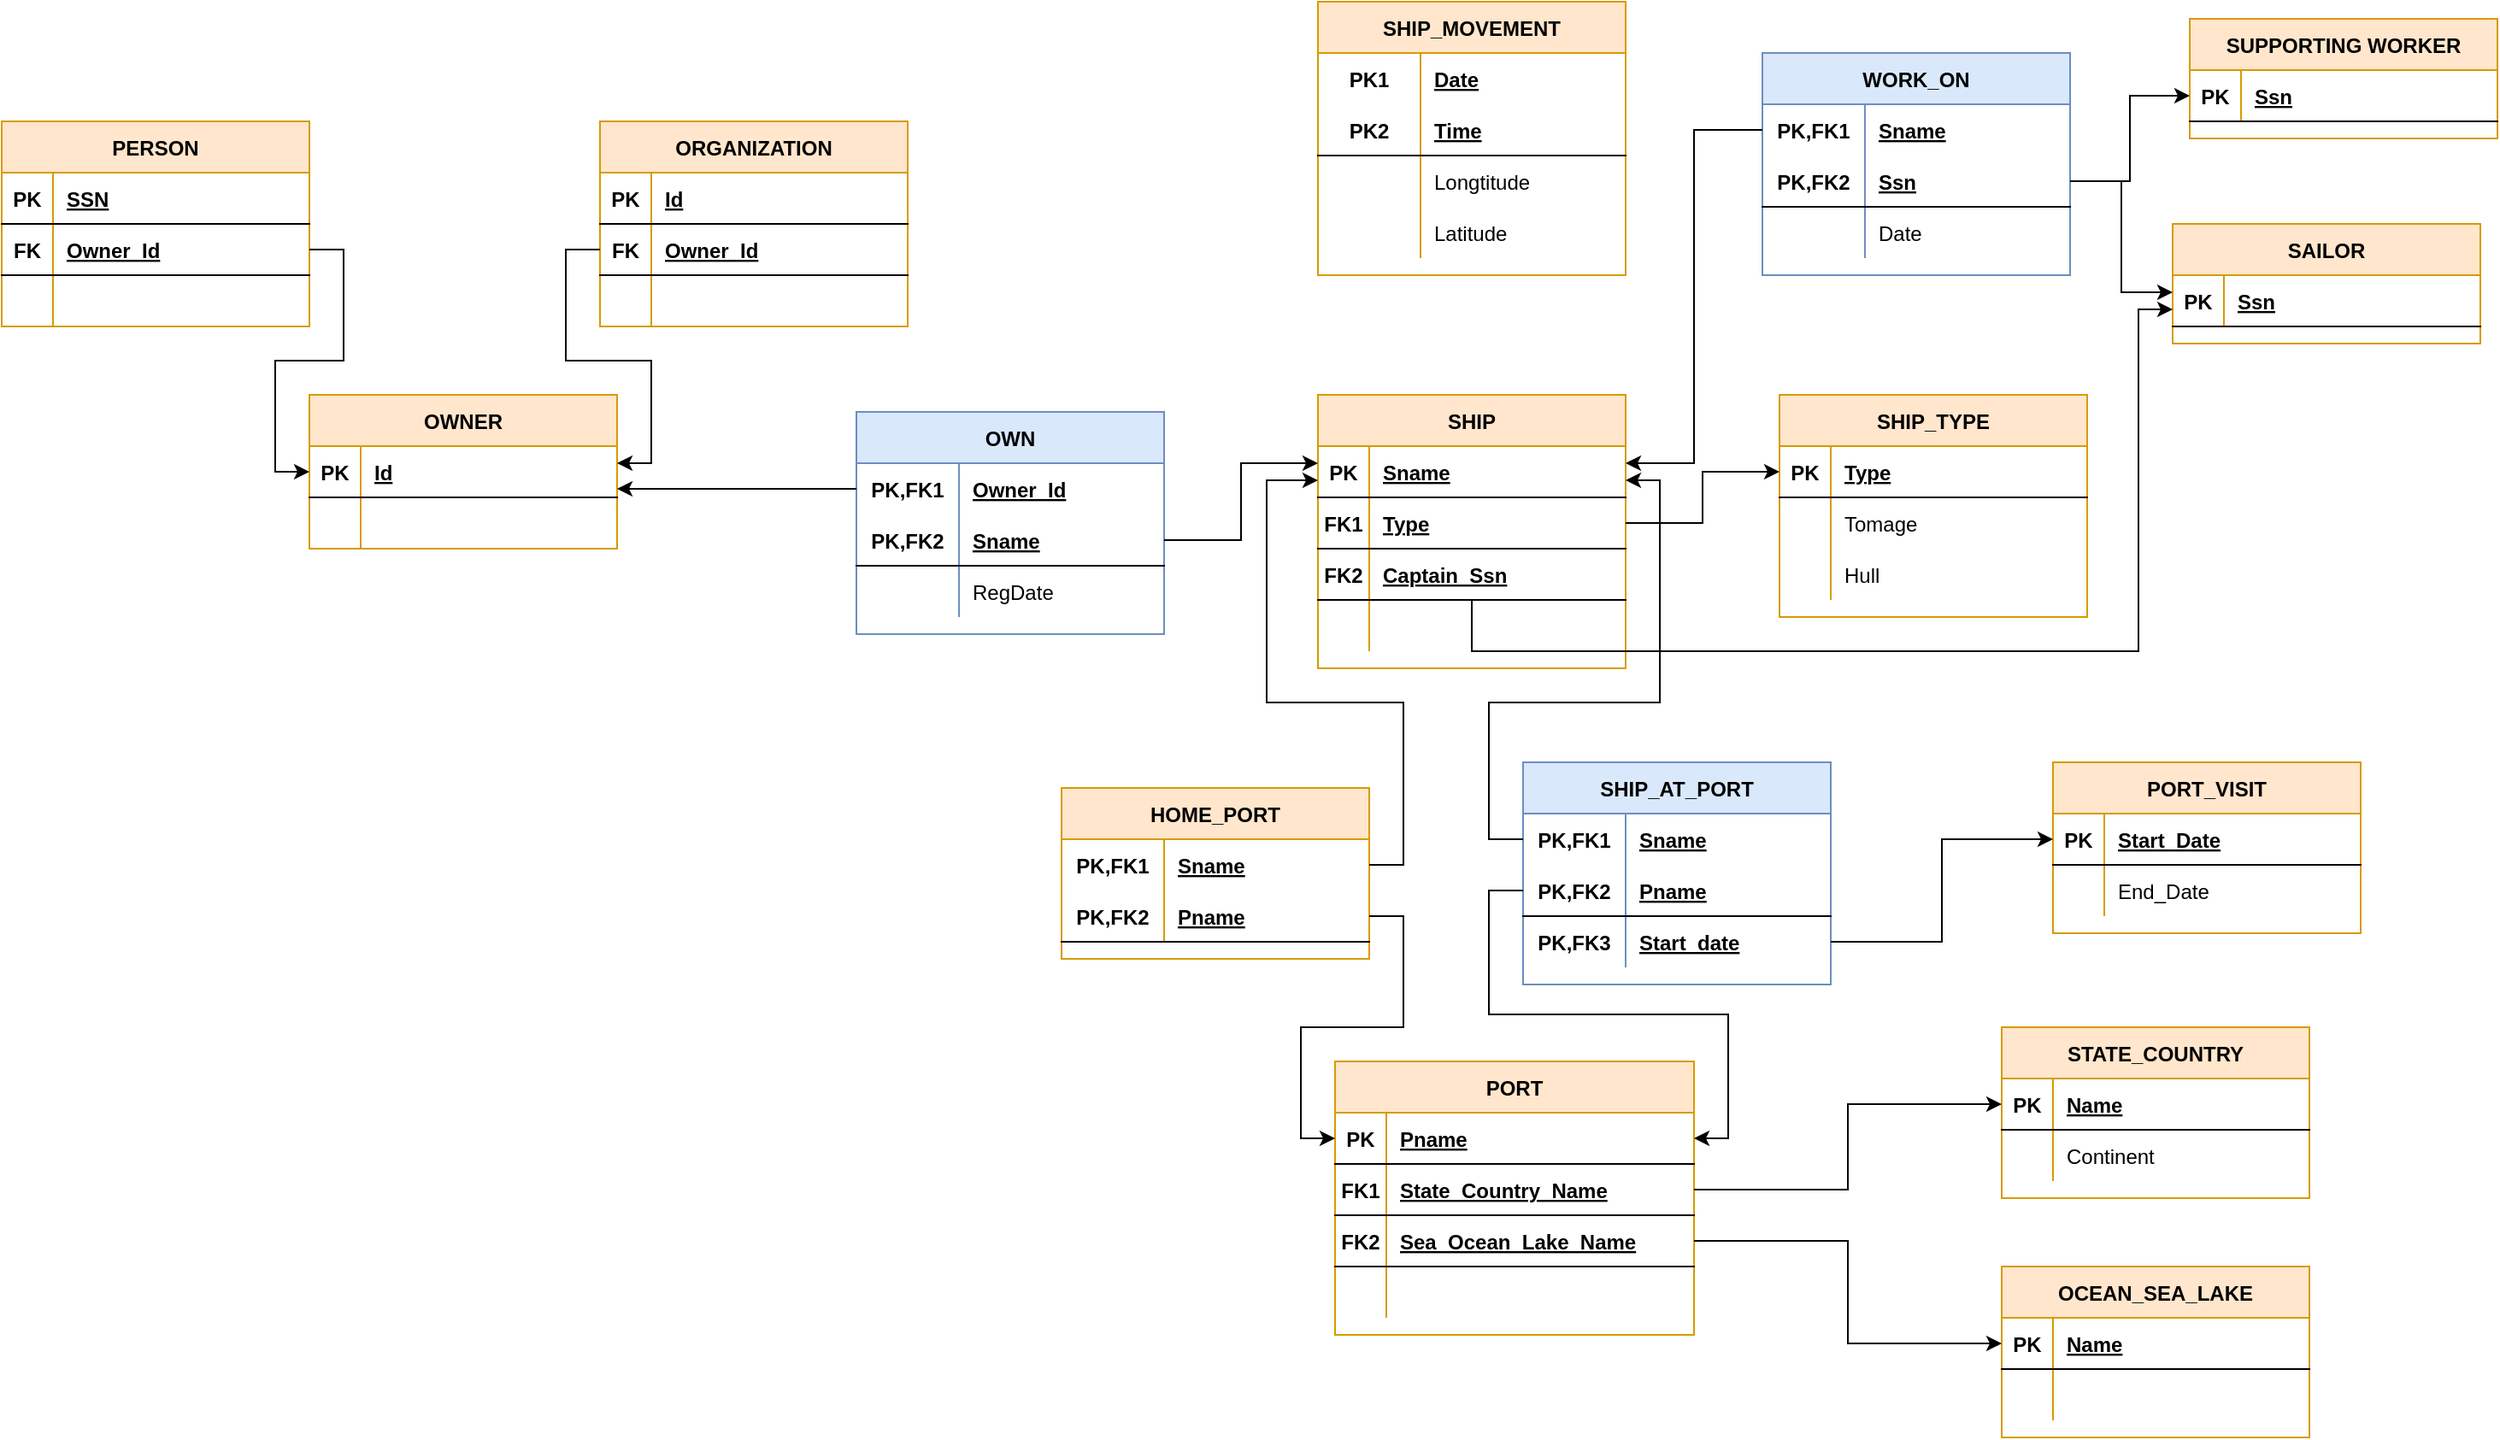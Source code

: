 <mxfile version="13.8.1" type="github">
  <diagram id="R2lEEEUBdFMjLlhIrx00" name="Page-1">
    <mxGraphModel dx="2297" dy="750" grid="1" gridSize="10" guides="1" tooltips="1" connect="1" arrows="1" fold="1" page="1" pageScale="1" pageWidth="850" pageHeight="1100" math="0" shadow="0" extFonts="Permanent Marker^https://fonts.googleapis.com/css?family=Permanent+Marker">
      <root>
        <mxCell id="0" />
        <mxCell id="1" parent="0" />
        <mxCell id="MjoWdNouSPrOJlJ7hSLv-1" value="PERSON" style="shape=table;startSize=30;container=1;collapsible=1;childLayout=tableLayout;fixedRows=1;rowLines=0;fontStyle=1;align=center;resizeLast=1;fillColor=#ffe6cc;strokeColor=#d79b00;" parent="1" vertex="1">
          <mxGeometry x="-130" y="80" width="180" height="120" as="geometry" />
        </mxCell>
        <mxCell id="MjoWdNouSPrOJlJ7hSLv-2" value="" style="shape=partialRectangle;collapsible=0;dropTarget=0;pointerEvents=0;fillColor=none;top=0;left=0;bottom=1;right=0;points=[[0,0.5],[1,0.5]];portConstraint=eastwest;" parent="MjoWdNouSPrOJlJ7hSLv-1" vertex="1">
          <mxGeometry y="30" width="180" height="30" as="geometry" />
        </mxCell>
        <mxCell id="MjoWdNouSPrOJlJ7hSLv-3" value="PK" style="shape=partialRectangle;connectable=0;fillColor=none;top=0;left=0;bottom=0;right=0;fontStyle=1;overflow=hidden;" parent="MjoWdNouSPrOJlJ7hSLv-2" vertex="1">
          <mxGeometry width="30" height="30" as="geometry" />
        </mxCell>
        <mxCell id="MjoWdNouSPrOJlJ7hSLv-4" value="SSN" style="shape=partialRectangle;connectable=0;fillColor=none;top=0;left=0;bottom=0;right=0;align=left;spacingLeft=6;fontStyle=5;overflow=hidden;" parent="MjoWdNouSPrOJlJ7hSLv-2" vertex="1">
          <mxGeometry x="30" width="150" height="30" as="geometry" />
        </mxCell>
        <mxCell id="MjoWdNouSPrOJlJ7hSLv-60" value="" style="shape=partialRectangle;collapsible=0;dropTarget=0;pointerEvents=0;fillColor=none;top=0;left=0;bottom=1;right=0;points=[[0,0.5],[1,0.5]];portConstraint=eastwest;" parent="MjoWdNouSPrOJlJ7hSLv-1" vertex="1">
          <mxGeometry y="60" width="180" height="30" as="geometry" />
        </mxCell>
        <mxCell id="MjoWdNouSPrOJlJ7hSLv-61" value="FK" style="shape=partialRectangle;connectable=0;fillColor=none;top=0;left=0;bottom=0;right=0;fontStyle=1;overflow=hidden;" parent="MjoWdNouSPrOJlJ7hSLv-60" vertex="1">
          <mxGeometry width="30" height="30" as="geometry" />
        </mxCell>
        <mxCell id="MjoWdNouSPrOJlJ7hSLv-62" value="Owner_Id" style="shape=partialRectangle;connectable=0;fillColor=none;top=0;left=0;bottom=0;right=0;align=left;spacingLeft=6;fontStyle=5;overflow=hidden;" parent="MjoWdNouSPrOJlJ7hSLv-60" vertex="1">
          <mxGeometry x="30" width="150" height="30" as="geometry" />
        </mxCell>
        <mxCell id="MjoWdNouSPrOJlJ7hSLv-5" value="" style="shape=partialRectangle;collapsible=0;dropTarget=0;pointerEvents=0;fillColor=none;top=0;left=0;bottom=0;right=0;points=[[0,0.5],[1,0.5]];portConstraint=eastwest;" parent="MjoWdNouSPrOJlJ7hSLv-1" vertex="1">
          <mxGeometry y="90" width="180" height="30" as="geometry" />
        </mxCell>
        <mxCell id="MjoWdNouSPrOJlJ7hSLv-6" value="" style="shape=partialRectangle;connectable=0;fillColor=none;top=0;left=0;bottom=0;right=0;editable=1;overflow=hidden;" parent="MjoWdNouSPrOJlJ7hSLv-5" vertex="1">
          <mxGeometry width="30" height="30" as="geometry" />
        </mxCell>
        <mxCell id="MjoWdNouSPrOJlJ7hSLv-7" value="" style="shape=partialRectangle;connectable=0;fillColor=none;top=0;left=0;bottom=0;right=0;align=left;spacingLeft=6;overflow=hidden;" parent="MjoWdNouSPrOJlJ7hSLv-5" vertex="1">
          <mxGeometry x="30" width="150" height="30" as="geometry" />
        </mxCell>
        <mxCell id="MjoWdNouSPrOJlJ7hSLv-17" value="ORGANIZATION" style="shape=table;startSize=30;container=1;collapsible=1;childLayout=tableLayout;fixedRows=1;rowLines=0;fontStyle=1;align=center;resizeLast=1;fillColor=#ffe6cc;strokeColor=#d79b00;" parent="1" vertex="1">
          <mxGeometry x="220" y="80" width="180" height="120" as="geometry" />
        </mxCell>
        <mxCell id="MjoWdNouSPrOJlJ7hSLv-18" value="" style="shape=partialRectangle;collapsible=0;dropTarget=0;pointerEvents=0;fillColor=none;top=0;left=0;bottom=1;right=0;points=[[0,0.5],[1,0.5]];portConstraint=eastwest;" parent="MjoWdNouSPrOJlJ7hSLv-17" vertex="1">
          <mxGeometry y="30" width="180" height="30" as="geometry" />
        </mxCell>
        <mxCell id="MjoWdNouSPrOJlJ7hSLv-19" value="PK" style="shape=partialRectangle;connectable=0;fillColor=none;top=0;left=0;bottom=0;right=0;fontStyle=1;overflow=hidden;" parent="MjoWdNouSPrOJlJ7hSLv-18" vertex="1">
          <mxGeometry width="30" height="30" as="geometry" />
        </mxCell>
        <mxCell id="MjoWdNouSPrOJlJ7hSLv-20" value="Id" style="shape=partialRectangle;connectable=0;fillColor=none;top=0;left=0;bottom=0;right=0;align=left;spacingLeft=6;fontStyle=5;overflow=hidden;" parent="MjoWdNouSPrOJlJ7hSLv-18" vertex="1">
          <mxGeometry x="30" width="150" height="30" as="geometry" />
        </mxCell>
        <mxCell id="MjoWdNouSPrOJlJ7hSLv-63" value="" style="shape=partialRectangle;collapsible=0;dropTarget=0;pointerEvents=0;fillColor=none;top=0;left=0;bottom=1;right=0;points=[[0,0.5],[1,0.5]];portConstraint=eastwest;" parent="MjoWdNouSPrOJlJ7hSLv-17" vertex="1">
          <mxGeometry y="60" width="180" height="30" as="geometry" />
        </mxCell>
        <mxCell id="MjoWdNouSPrOJlJ7hSLv-64" value="FK" style="shape=partialRectangle;connectable=0;fillColor=none;top=0;left=0;bottom=0;right=0;fontStyle=1;overflow=hidden;" parent="MjoWdNouSPrOJlJ7hSLv-63" vertex="1">
          <mxGeometry width="30" height="30" as="geometry" />
        </mxCell>
        <mxCell id="MjoWdNouSPrOJlJ7hSLv-65" value="Owner_Id" style="shape=partialRectangle;connectable=0;fillColor=none;top=0;left=0;bottom=0;right=0;align=left;spacingLeft=6;fontStyle=5;overflow=hidden;" parent="MjoWdNouSPrOJlJ7hSLv-63" vertex="1">
          <mxGeometry x="30" width="150" height="30" as="geometry" />
        </mxCell>
        <mxCell id="MjoWdNouSPrOJlJ7hSLv-21" value="" style="shape=partialRectangle;collapsible=0;dropTarget=0;pointerEvents=0;fillColor=none;top=0;left=0;bottom=0;right=0;points=[[0,0.5],[1,0.5]];portConstraint=eastwest;" parent="MjoWdNouSPrOJlJ7hSLv-17" vertex="1">
          <mxGeometry y="90" width="180" height="30" as="geometry" />
        </mxCell>
        <mxCell id="MjoWdNouSPrOJlJ7hSLv-22" value="" style="shape=partialRectangle;connectable=0;fillColor=none;top=0;left=0;bottom=0;right=0;editable=1;overflow=hidden;" parent="MjoWdNouSPrOJlJ7hSLv-21" vertex="1">
          <mxGeometry width="30" height="30" as="geometry" />
        </mxCell>
        <mxCell id="MjoWdNouSPrOJlJ7hSLv-23" value="" style="shape=partialRectangle;connectable=0;fillColor=none;top=0;left=0;bottom=0;right=0;align=left;spacingLeft=6;overflow=hidden;" parent="MjoWdNouSPrOJlJ7hSLv-21" vertex="1">
          <mxGeometry x="30" width="150" height="30" as="geometry" />
        </mxCell>
        <mxCell id="MjoWdNouSPrOJlJ7hSLv-24" value="OWNER" style="shape=table;startSize=30;container=1;collapsible=1;childLayout=tableLayout;fixedRows=1;rowLines=0;fontStyle=1;align=center;resizeLast=1;fillColor=#ffe6cc;strokeColor=#d79b00;" parent="1" vertex="1">
          <mxGeometry x="50" y="240" width="180" height="90" as="geometry">
            <mxRectangle x="50" y="240" width="80" height="30" as="alternateBounds" />
          </mxGeometry>
        </mxCell>
        <mxCell id="MjoWdNouSPrOJlJ7hSLv-25" value="" style="shape=partialRectangle;collapsible=0;dropTarget=0;pointerEvents=0;fillColor=none;top=0;left=0;bottom=1;right=0;points=[[0,0.5],[1,0.5]];portConstraint=eastwest;" parent="MjoWdNouSPrOJlJ7hSLv-24" vertex="1">
          <mxGeometry y="30" width="180" height="30" as="geometry" />
        </mxCell>
        <mxCell id="MjoWdNouSPrOJlJ7hSLv-26" value="PK" style="shape=partialRectangle;connectable=0;fillColor=none;top=0;left=0;bottom=0;right=0;fontStyle=1;overflow=hidden;" parent="MjoWdNouSPrOJlJ7hSLv-25" vertex="1">
          <mxGeometry width="30" height="30" as="geometry" />
        </mxCell>
        <mxCell id="MjoWdNouSPrOJlJ7hSLv-27" value="Id" style="shape=partialRectangle;connectable=0;fillColor=none;top=0;left=0;bottom=0;right=0;align=left;spacingLeft=6;fontStyle=5;overflow=hidden;" parent="MjoWdNouSPrOJlJ7hSLv-25" vertex="1">
          <mxGeometry x="30" width="150" height="30" as="geometry" />
        </mxCell>
        <mxCell id="MjoWdNouSPrOJlJ7hSLv-28" value="" style="shape=partialRectangle;collapsible=0;dropTarget=0;pointerEvents=0;fillColor=none;top=0;left=0;bottom=0;right=0;points=[[0,0.5],[1,0.5]];portConstraint=eastwest;" parent="MjoWdNouSPrOJlJ7hSLv-24" vertex="1">
          <mxGeometry y="60" width="180" height="30" as="geometry" />
        </mxCell>
        <mxCell id="MjoWdNouSPrOJlJ7hSLv-29" value="" style="shape=partialRectangle;connectable=0;fillColor=none;top=0;left=0;bottom=0;right=0;editable=1;overflow=hidden;" parent="MjoWdNouSPrOJlJ7hSLv-28" vertex="1">
          <mxGeometry width="30" height="30" as="geometry" />
        </mxCell>
        <mxCell id="MjoWdNouSPrOJlJ7hSLv-30" value="" style="shape=partialRectangle;connectable=0;fillColor=none;top=0;left=0;bottom=0;right=0;align=left;spacingLeft=6;overflow=hidden;" parent="MjoWdNouSPrOJlJ7hSLv-28" vertex="1">
          <mxGeometry x="30" width="150" height="30" as="geometry" />
        </mxCell>
        <mxCell id="MjoWdNouSPrOJlJ7hSLv-44" value="OWN" style="shape=table;startSize=30;container=1;collapsible=1;childLayout=tableLayout;fixedRows=1;rowLines=0;fontStyle=1;align=center;resizeLast=1;strokeColor=#6c8ebf;fillColor=#dae8fc;" parent="1" vertex="1">
          <mxGeometry x="370" y="250" width="180" height="130" as="geometry" />
        </mxCell>
        <mxCell id="MjoWdNouSPrOJlJ7hSLv-45" value="" style="shape=partialRectangle;collapsible=0;dropTarget=0;pointerEvents=0;fillColor=none;top=0;left=0;bottom=0;right=0;points=[[0,0.5],[1,0.5]];portConstraint=eastwest;" parent="MjoWdNouSPrOJlJ7hSLv-44" vertex="1">
          <mxGeometry y="30" width="180" height="30" as="geometry" />
        </mxCell>
        <mxCell id="MjoWdNouSPrOJlJ7hSLv-46" value="PK,FK1" style="shape=partialRectangle;connectable=0;fillColor=none;top=0;left=0;bottom=0;right=0;fontStyle=1;overflow=hidden;" parent="MjoWdNouSPrOJlJ7hSLv-45" vertex="1">
          <mxGeometry width="60" height="30" as="geometry" />
        </mxCell>
        <mxCell id="MjoWdNouSPrOJlJ7hSLv-47" value="Owner_Id" style="shape=partialRectangle;connectable=0;fillColor=none;top=0;left=0;bottom=0;right=0;align=left;spacingLeft=6;fontStyle=5;overflow=hidden;" parent="MjoWdNouSPrOJlJ7hSLv-45" vertex="1">
          <mxGeometry x="60" width="120" height="30" as="geometry" />
        </mxCell>
        <mxCell id="MjoWdNouSPrOJlJ7hSLv-48" value="" style="shape=partialRectangle;collapsible=0;dropTarget=0;pointerEvents=0;fillColor=none;top=0;left=0;bottom=1;right=0;points=[[0,0.5],[1,0.5]];portConstraint=eastwest;" parent="MjoWdNouSPrOJlJ7hSLv-44" vertex="1">
          <mxGeometry y="60" width="180" height="30" as="geometry" />
        </mxCell>
        <mxCell id="MjoWdNouSPrOJlJ7hSLv-49" value="PK,FK2" style="shape=partialRectangle;connectable=0;fillColor=none;top=0;left=0;bottom=0;right=0;fontStyle=1;overflow=hidden;" parent="MjoWdNouSPrOJlJ7hSLv-48" vertex="1">
          <mxGeometry width="60" height="30" as="geometry" />
        </mxCell>
        <mxCell id="MjoWdNouSPrOJlJ7hSLv-50" value="Sname" style="shape=partialRectangle;connectable=0;fillColor=none;top=0;left=0;bottom=0;right=0;align=left;spacingLeft=6;fontStyle=5;overflow=hidden;" parent="MjoWdNouSPrOJlJ7hSLv-48" vertex="1">
          <mxGeometry x="60" width="120" height="30" as="geometry" />
        </mxCell>
        <mxCell id="MjoWdNouSPrOJlJ7hSLv-54" value="" style="shape=partialRectangle;collapsible=0;dropTarget=0;pointerEvents=0;fillColor=none;top=0;left=0;bottom=0;right=0;points=[[0,0.5],[1,0.5]];portConstraint=eastwest;" parent="MjoWdNouSPrOJlJ7hSLv-44" vertex="1">
          <mxGeometry y="90" width="180" height="30" as="geometry" />
        </mxCell>
        <mxCell id="MjoWdNouSPrOJlJ7hSLv-55" value="" style="shape=partialRectangle;connectable=0;fillColor=none;top=0;left=0;bottom=0;right=0;editable=1;overflow=hidden;" parent="MjoWdNouSPrOJlJ7hSLv-54" vertex="1">
          <mxGeometry width="60" height="30" as="geometry" />
        </mxCell>
        <mxCell id="MjoWdNouSPrOJlJ7hSLv-56" value="RegDate" style="shape=partialRectangle;connectable=0;fillColor=none;top=0;left=0;bottom=0;right=0;align=left;spacingLeft=6;overflow=hidden;" parent="MjoWdNouSPrOJlJ7hSLv-54" vertex="1">
          <mxGeometry x="60" width="120" height="30" as="geometry" />
        </mxCell>
        <mxCell id="MjoWdNouSPrOJlJ7hSLv-76" value="SHIP" style="shape=table;startSize=30;container=1;collapsible=1;childLayout=tableLayout;fixedRows=1;rowLines=0;fontStyle=1;align=center;resizeLast=1;strokeColor=#d79b00;fillColor=#ffe6cc;" parent="1" vertex="1">
          <mxGeometry x="640" y="240" width="180" height="160" as="geometry" />
        </mxCell>
        <mxCell id="MjoWdNouSPrOJlJ7hSLv-77" value="" style="shape=partialRectangle;collapsible=0;dropTarget=0;pointerEvents=0;fillColor=none;top=0;left=0;bottom=1;right=0;points=[[0,0.5],[1,0.5]];portConstraint=eastwest;" parent="MjoWdNouSPrOJlJ7hSLv-76" vertex="1">
          <mxGeometry y="30" width="180" height="30" as="geometry" />
        </mxCell>
        <mxCell id="MjoWdNouSPrOJlJ7hSLv-78" value="PK" style="shape=partialRectangle;connectable=0;fillColor=none;top=0;left=0;bottom=0;right=0;fontStyle=1;overflow=hidden;" parent="MjoWdNouSPrOJlJ7hSLv-77" vertex="1">
          <mxGeometry width="30" height="30" as="geometry" />
        </mxCell>
        <mxCell id="MjoWdNouSPrOJlJ7hSLv-79" value="Sname" style="shape=partialRectangle;connectable=0;fillColor=none;top=0;left=0;bottom=0;right=0;align=left;spacingLeft=6;fontStyle=5;overflow=hidden;" parent="MjoWdNouSPrOJlJ7hSLv-77" vertex="1">
          <mxGeometry x="30" width="150" height="30" as="geometry" />
        </mxCell>
        <mxCell id="MjoWdNouSPrOJlJ7hSLv-170" value="" style="shape=partialRectangle;collapsible=0;dropTarget=0;pointerEvents=0;fillColor=none;top=0;left=0;bottom=1;right=0;points=[[0,0.5],[1,0.5]];portConstraint=eastwest;" parent="MjoWdNouSPrOJlJ7hSLv-76" vertex="1">
          <mxGeometry y="60" width="180" height="30" as="geometry" />
        </mxCell>
        <mxCell id="MjoWdNouSPrOJlJ7hSLv-171" value="FK1" style="shape=partialRectangle;connectable=0;fillColor=none;top=0;left=0;bottom=0;right=0;fontStyle=1;overflow=hidden;" parent="MjoWdNouSPrOJlJ7hSLv-170" vertex="1">
          <mxGeometry width="30" height="30" as="geometry" />
        </mxCell>
        <mxCell id="MjoWdNouSPrOJlJ7hSLv-172" value="Type" style="shape=partialRectangle;connectable=0;fillColor=none;top=0;left=0;bottom=0;right=0;align=left;spacingLeft=6;fontStyle=5;overflow=hidden;" parent="MjoWdNouSPrOJlJ7hSLv-170" vertex="1">
          <mxGeometry x="30" width="150" height="30" as="geometry" />
        </mxCell>
        <mxCell id="NTW7FyJjBiYItdq6EHof-34" value="" style="shape=partialRectangle;collapsible=0;dropTarget=0;pointerEvents=0;fillColor=none;top=0;left=0;bottom=1;right=0;points=[[0,0.5],[1,0.5]];portConstraint=eastwest;" vertex="1" parent="MjoWdNouSPrOJlJ7hSLv-76">
          <mxGeometry y="90" width="180" height="30" as="geometry" />
        </mxCell>
        <mxCell id="NTW7FyJjBiYItdq6EHof-35" value="FK2" style="shape=partialRectangle;connectable=0;fillColor=none;top=0;left=0;bottom=0;right=0;fontStyle=1;overflow=hidden;" vertex="1" parent="NTW7FyJjBiYItdq6EHof-34">
          <mxGeometry width="30" height="30" as="geometry" />
        </mxCell>
        <mxCell id="NTW7FyJjBiYItdq6EHof-36" value="Captain_Ssn" style="shape=partialRectangle;connectable=0;fillColor=none;top=0;left=0;bottom=0;right=0;align=left;spacingLeft=6;fontStyle=5;overflow=hidden;" vertex="1" parent="NTW7FyJjBiYItdq6EHof-34">
          <mxGeometry x="30" width="150" height="30" as="geometry" />
        </mxCell>
        <mxCell id="MjoWdNouSPrOJlJ7hSLv-80" value="" style="shape=partialRectangle;collapsible=0;dropTarget=0;pointerEvents=0;fillColor=none;top=0;left=0;bottom=0;right=0;points=[[0,0.5],[1,0.5]];portConstraint=eastwest;" parent="MjoWdNouSPrOJlJ7hSLv-76" vertex="1">
          <mxGeometry y="120" width="180" height="30" as="geometry" />
        </mxCell>
        <mxCell id="MjoWdNouSPrOJlJ7hSLv-81" value="" style="shape=partialRectangle;connectable=0;fillColor=none;top=0;left=0;bottom=0;right=0;editable=1;overflow=hidden;" parent="MjoWdNouSPrOJlJ7hSLv-80" vertex="1">
          <mxGeometry width="30" height="30" as="geometry" />
        </mxCell>
        <mxCell id="MjoWdNouSPrOJlJ7hSLv-82" value="" style="shape=partialRectangle;connectable=0;fillColor=none;top=0;left=0;bottom=0;right=0;align=left;spacingLeft=6;overflow=hidden;" parent="MjoWdNouSPrOJlJ7hSLv-80" vertex="1">
          <mxGeometry x="30" width="150" height="30" as="geometry" />
        </mxCell>
        <mxCell id="NTW7FyJjBiYItdq6EHof-1" value="SHIP_MOVEMENT" style="shape=table;startSize=30;container=1;collapsible=1;childLayout=tableLayout;fixedRows=1;rowLines=0;fontStyle=1;align=center;resizeLast=1;strokeColor=#d79b00;fillColor=#ffe6cc;" vertex="1" parent="1">
          <mxGeometry x="640" y="10" width="180" height="160" as="geometry" />
        </mxCell>
        <mxCell id="NTW7FyJjBiYItdq6EHof-2" value="" style="shape=partialRectangle;collapsible=0;dropTarget=0;pointerEvents=0;fillColor=none;top=0;left=0;bottom=0;right=0;points=[[0,0.5],[1,0.5]];portConstraint=eastwest;" vertex="1" parent="NTW7FyJjBiYItdq6EHof-1">
          <mxGeometry y="30" width="180" height="30" as="geometry" />
        </mxCell>
        <mxCell id="NTW7FyJjBiYItdq6EHof-3" value="PK1" style="shape=partialRectangle;connectable=0;fillColor=none;top=0;left=0;bottom=0;right=0;fontStyle=1;overflow=hidden;" vertex="1" parent="NTW7FyJjBiYItdq6EHof-2">
          <mxGeometry width="60" height="30" as="geometry" />
        </mxCell>
        <mxCell id="NTW7FyJjBiYItdq6EHof-4" value="Date" style="shape=partialRectangle;connectable=0;fillColor=none;top=0;left=0;bottom=0;right=0;align=left;spacingLeft=6;fontStyle=5;overflow=hidden;" vertex="1" parent="NTW7FyJjBiYItdq6EHof-2">
          <mxGeometry x="60" width="120" height="30" as="geometry" />
        </mxCell>
        <mxCell id="NTW7FyJjBiYItdq6EHof-5" value="" style="shape=partialRectangle;collapsible=0;dropTarget=0;pointerEvents=0;fillColor=none;top=0;left=0;bottom=1;right=0;points=[[0,0.5],[1,0.5]];portConstraint=eastwest;" vertex="1" parent="NTW7FyJjBiYItdq6EHof-1">
          <mxGeometry y="60" width="180" height="30" as="geometry" />
        </mxCell>
        <mxCell id="NTW7FyJjBiYItdq6EHof-6" value="PK2" style="shape=partialRectangle;connectable=0;fillColor=none;top=0;left=0;bottom=0;right=0;fontStyle=1;overflow=hidden;" vertex="1" parent="NTW7FyJjBiYItdq6EHof-5">
          <mxGeometry width="60" height="30" as="geometry" />
        </mxCell>
        <mxCell id="NTW7FyJjBiYItdq6EHof-7" value="Time" style="shape=partialRectangle;connectable=0;fillColor=none;top=0;left=0;bottom=0;right=0;align=left;spacingLeft=6;fontStyle=5;overflow=hidden;" vertex="1" parent="NTW7FyJjBiYItdq6EHof-5">
          <mxGeometry x="60" width="120" height="30" as="geometry" />
        </mxCell>
        <mxCell id="NTW7FyJjBiYItdq6EHof-8" value="" style="shape=partialRectangle;collapsible=0;dropTarget=0;pointerEvents=0;fillColor=none;top=0;left=0;bottom=0;right=0;points=[[0,0.5],[1,0.5]];portConstraint=eastwest;" vertex="1" parent="NTW7FyJjBiYItdq6EHof-1">
          <mxGeometry y="90" width="180" height="30" as="geometry" />
        </mxCell>
        <mxCell id="NTW7FyJjBiYItdq6EHof-9" value="" style="shape=partialRectangle;connectable=0;fillColor=none;top=0;left=0;bottom=0;right=0;editable=1;overflow=hidden;" vertex="1" parent="NTW7FyJjBiYItdq6EHof-8">
          <mxGeometry width="60" height="30" as="geometry" />
        </mxCell>
        <mxCell id="NTW7FyJjBiYItdq6EHof-10" value="Longtitude" style="shape=partialRectangle;connectable=0;fillColor=none;top=0;left=0;bottom=0;right=0;align=left;spacingLeft=6;overflow=hidden;" vertex="1" parent="NTW7FyJjBiYItdq6EHof-8">
          <mxGeometry x="60" width="120" height="30" as="geometry" />
        </mxCell>
        <mxCell id="NTW7FyJjBiYItdq6EHof-11" value="" style="shape=partialRectangle;collapsible=0;dropTarget=0;pointerEvents=0;fillColor=none;top=0;left=0;bottom=0;right=0;points=[[0,0.5],[1,0.5]];portConstraint=eastwest;" vertex="1" parent="NTW7FyJjBiYItdq6EHof-1">
          <mxGeometry y="120" width="180" height="30" as="geometry" />
        </mxCell>
        <mxCell id="NTW7FyJjBiYItdq6EHof-12" value="" style="shape=partialRectangle;connectable=0;fillColor=none;top=0;left=0;bottom=0;right=0;editable=1;overflow=hidden;" vertex="1" parent="NTW7FyJjBiYItdq6EHof-11">
          <mxGeometry width="60" height="30" as="geometry" />
        </mxCell>
        <mxCell id="NTW7FyJjBiYItdq6EHof-13" value="Latitude" style="shape=partialRectangle;connectable=0;fillColor=none;top=0;left=0;bottom=0;right=0;align=left;spacingLeft=6;overflow=hidden;" vertex="1" parent="NTW7FyJjBiYItdq6EHof-11">
          <mxGeometry x="60" width="120" height="30" as="geometry" />
        </mxCell>
        <mxCell id="NTW7FyJjBiYItdq6EHof-14" value="WORK_ON" style="shape=table;startSize=30;container=1;collapsible=1;childLayout=tableLayout;fixedRows=1;rowLines=0;fontStyle=1;align=center;resizeLast=1;strokeColor=#6c8ebf;fillColor=#dae8fc;" vertex="1" parent="1">
          <mxGeometry x="900" y="40" width="180" height="130" as="geometry" />
        </mxCell>
        <mxCell id="NTW7FyJjBiYItdq6EHof-15" value="" style="shape=partialRectangle;collapsible=0;dropTarget=0;pointerEvents=0;fillColor=none;top=0;left=0;bottom=0;right=0;points=[[0,0.5],[1,0.5]];portConstraint=eastwest;" vertex="1" parent="NTW7FyJjBiYItdq6EHof-14">
          <mxGeometry y="30" width="180" height="30" as="geometry" />
        </mxCell>
        <mxCell id="NTW7FyJjBiYItdq6EHof-16" value="PK,FK1" style="shape=partialRectangle;connectable=0;fillColor=none;top=0;left=0;bottom=0;right=0;fontStyle=1;overflow=hidden;" vertex="1" parent="NTW7FyJjBiYItdq6EHof-15">
          <mxGeometry width="60" height="30" as="geometry" />
        </mxCell>
        <mxCell id="NTW7FyJjBiYItdq6EHof-17" value="Sname" style="shape=partialRectangle;connectable=0;fillColor=none;top=0;left=0;bottom=0;right=0;align=left;spacingLeft=6;fontStyle=5;overflow=hidden;" vertex="1" parent="NTW7FyJjBiYItdq6EHof-15">
          <mxGeometry x="60" width="120" height="30" as="geometry" />
        </mxCell>
        <mxCell id="NTW7FyJjBiYItdq6EHof-18" value="" style="shape=partialRectangle;collapsible=0;dropTarget=0;pointerEvents=0;fillColor=none;top=0;left=0;bottom=1;right=0;points=[[0,0.5],[1,0.5]];portConstraint=eastwest;" vertex="1" parent="NTW7FyJjBiYItdq6EHof-14">
          <mxGeometry y="60" width="180" height="30" as="geometry" />
        </mxCell>
        <mxCell id="NTW7FyJjBiYItdq6EHof-19" value="PK,FK2" style="shape=partialRectangle;connectable=0;fillColor=none;top=0;left=0;bottom=0;right=0;fontStyle=1;overflow=hidden;" vertex="1" parent="NTW7FyJjBiYItdq6EHof-18">
          <mxGeometry width="60" height="30" as="geometry" />
        </mxCell>
        <mxCell id="NTW7FyJjBiYItdq6EHof-20" value="Ssn" style="shape=partialRectangle;connectable=0;fillColor=none;top=0;left=0;bottom=0;right=0;align=left;spacingLeft=6;fontStyle=5;overflow=hidden;" vertex="1" parent="NTW7FyJjBiYItdq6EHof-18">
          <mxGeometry x="60" width="120" height="30" as="geometry" />
        </mxCell>
        <mxCell id="NTW7FyJjBiYItdq6EHof-21" value="" style="shape=partialRectangle;collapsible=0;dropTarget=0;pointerEvents=0;fillColor=none;top=0;left=0;bottom=0;right=0;points=[[0,0.5],[1,0.5]];portConstraint=eastwest;" vertex="1" parent="NTW7FyJjBiYItdq6EHof-14">
          <mxGeometry y="90" width="180" height="30" as="geometry" />
        </mxCell>
        <mxCell id="NTW7FyJjBiYItdq6EHof-22" value="" style="shape=partialRectangle;connectable=0;fillColor=none;top=0;left=0;bottom=0;right=0;editable=1;overflow=hidden;" vertex="1" parent="NTW7FyJjBiYItdq6EHof-21">
          <mxGeometry width="60" height="30" as="geometry" />
        </mxCell>
        <mxCell id="NTW7FyJjBiYItdq6EHof-23" value="Date" style="shape=partialRectangle;connectable=0;fillColor=none;top=0;left=0;bottom=0;right=0;align=left;spacingLeft=6;overflow=hidden;" vertex="1" parent="NTW7FyJjBiYItdq6EHof-21">
          <mxGeometry x="60" width="120" height="30" as="geometry" />
        </mxCell>
        <mxCell id="MjoWdNouSPrOJlJ7hSLv-89" value="HOME_PORT" style="shape=table;startSize=30;container=1;collapsible=1;childLayout=tableLayout;fixedRows=1;rowLines=0;fontStyle=1;align=center;resizeLast=1;strokeColor=#d79b00;fillColor=#ffe6cc;" parent="1" vertex="1">
          <mxGeometry x="490" y="470" width="180" height="100" as="geometry" />
        </mxCell>
        <mxCell id="MjoWdNouSPrOJlJ7hSLv-90" value="" style="shape=partialRectangle;collapsible=0;dropTarget=0;pointerEvents=0;fillColor=none;top=0;left=0;bottom=0;right=0;points=[[0,0.5],[1,0.5]];portConstraint=eastwest;" parent="MjoWdNouSPrOJlJ7hSLv-89" vertex="1">
          <mxGeometry y="30" width="180" height="30" as="geometry" />
        </mxCell>
        <mxCell id="MjoWdNouSPrOJlJ7hSLv-91" value="PK,FK1" style="shape=partialRectangle;connectable=0;fillColor=none;top=0;left=0;bottom=0;right=0;fontStyle=1;overflow=hidden;" parent="MjoWdNouSPrOJlJ7hSLv-90" vertex="1">
          <mxGeometry width="60" height="30" as="geometry" />
        </mxCell>
        <mxCell id="MjoWdNouSPrOJlJ7hSLv-92" value="Sname" style="shape=partialRectangle;connectable=0;fillColor=none;top=0;left=0;bottom=0;right=0;align=left;spacingLeft=6;fontStyle=5;overflow=hidden;" parent="MjoWdNouSPrOJlJ7hSLv-90" vertex="1">
          <mxGeometry x="60" width="120" height="30" as="geometry" />
        </mxCell>
        <mxCell id="MjoWdNouSPrOJlJ7hSLv-93" value="" style="shape=partialRectangle;collapsible=0;dropTarget=0;pointerEvents=0;fillColor=none;top=0;left=0;bottom=1;right=0;points=[[0,0.5],[1,0.5]];portConstraint=eastwest;" parent="MjoWdNouSPrOJlJ7hSLv-89" vertex="1">
          <mxGeometry y="60" width="180" height="30" as="geometry" />
        </mxCell>
        <mxCell id="MjoWdNouSPrOJlJ7hSLv-94" value="PK,FK2" style="shape=partialRectangle;connectable=0;fillColor=none;top=0;left=0;bottom=0;right=0;fontStyle=1;overflow=hidden;" parent="MjoWdNouSPrOJlJ7hSLv-93" vertex="1">
          <mxGeometry width="60" height="30" as="geometry" />
        </mxCell>
        <mxCell id="MjoWdNouSPrOJlJ7hSLv-95" value="Pname" style="shape=partialRectangle;connectable=0;fillColor=none;top=0;left=0;bottom=0;right=0;align=left;spacingLeft=6;fontStyle=5;overflow=hidden;" parent="MjoWdNouSPrOJlJ7hSLv-93" vertex="1">
          <mxGeometry x="60" width="120" height="30" as="geometry" />
        </mxCell>
        <mxCell id="MjoWdNouSPrOJlJ7hSLv-102" value="SHIP_AT_PORT" style="shape=table;startSize=30;container=1;collapsible=1;childLayout=tableLayout;fixedRows=1;rowLines=0;fontStyle=1;align=center;resizeLast=1;strokeColor=#6c8ebf;fillColor=#dae8fc;" parent="1" vertex="1">
          <mxGeometry x="760" y="455" width="180" height="130" as="geometry" />
        </mxCell>
        <mxCell id="MjoWdNouSPrOJlJ7hSLv-103" value="" style="shape=partialRectangle;collapsible=0;dropTarget=0;pointerEvents=0;fillColor=none;top=0;left=0;bottom=0;right=0;points=[[0,0.5],[1,0.5]];portConstraint=eastwest;" parent="MjoWdNouSPrOJlJ7hSLv-102" vertex="1">
          <mxGeometry y="30" width="180" height="30" as="geometry" />
        </mxCell>
        <mxCell id="MjoWdNouSPrOJlJ7hSLv-104" value="PK,FK1" style="shape=partialRectangle;connectable=0;fillColor=none;top=0;left=0;bottom=0;right=0;fontStyle=1;overflow=hidden;" parent="MjoWdNouSPrOJlJ7hSLv-103" vertex="1">
          <mxGeometry width="60" height="30" as="geometry" />
        </mxCell>
        <mxCell id="MjoWdNouSPrOJlJ7hSLv-105" value="Sname" style="shape=partialRectangle;connectable=0;fillColor=none;top=0;left=0;bottom=0;right=0;align=left;spacingLeft=6;fontStyle=5;overflow=hidden;" parent="MjoWdNouSPrOJlJ7hSLv-103" vertex="1">
          <mxGeometry x="60" width="120" height="30" as="geometry" />
        </mxCell>
        <mxCell id="MjoWdNouSPrOJlJ7hSLv-106" value="" style="shape=partialRectangle;collapsible=0;dropTarget=0;pointerEvents=0;fillColor=none;top=0;left=0;bottom=1;right=0;points=[[0,0.5],[1,0.5]];portConstraint=eastwest;" parent="MjoWdNouSPrOJlJ7hSLv-102" vertex="1">
          <mxGeometry y="60" width="180" height="30" as="geometry" />
        </mxCell>
        <mxCell id="MjoWdNouSPrOJlJ7hSLv-107" value="PK,FK2" style="shape=partialRectangle;connectable=0;fillColor=none;top=0;left=0;bottom=0;right=0;fontStyle=1;overflow=hidden;" parent="MjoWdNouSPrOJlJ7hSLv-106" vertex="1">
          <mxGeometry width="60" height="30" as="geometry" />
        </mxCell>
        <mxCell id="MjoWdNouSPrOJlJ7hSLv-108" value="Pname" style="shape=partialRectangle;connectable=0;fillColor=none;top=0;left=0;bottom=0;right=0;align=left;spacingLeft=6;fontStyle=5;overflow=hidden;" parent="MjoWdNouSPrOJlJ7hSLv-106" vertex="1">
          <mxGeometry x="60" width="120" height="30" as="geometry" />
        </mxCell>
        <mxCell id="MjoWdNouSPrOJlJ7hSLv-115" value="" style="shape=partialRectangle;collapsible=0;dropTarget=0;pointerEvents=0;fillColor=none;top=0;left=0;bottom=0;right=0;points=[[0,0.5],[1,0.5]];portConstraint=eastwest;" parent="MjoWdNouSPrOJlJ7hSLv-102" vertex="1">
          <mxGeometry y="90" width="180" height="30" as="geometry" />
        </mxCell>
        <mxCell id="MjoWdNouSPrOJlJ7hSLv-116" value="PK,FK3" style="shape=partialRectangle;connectable=0;fillColor=none;top=0;left=0;bottom=0;right=0;fontStyle=1;overflow=hidden;" parent="MjoWdNouSPrOJlJ7hSLv-115" vertex="1">
          <mxGeometry width="60" height="30" as="geometry" />
        </mxCell>
        <mxCell id="MjoWdNouSPrOJlJ7hSLv-117" value="Start_date" style="shape=partialRectangle;connectable=0;fillColor=none;top=0;left=0;bottom=0;right=0;align=left;spacingLeft=6;fontStyle=5;overflow=hidden;" parent="MjoWdNouSPrOJlJ7hSLv-115" vertex="1">
          <mxGeometry x="60" width="120" height="30" as="geometry" />
        </mxCell>
        <mxCell id="MjoWdNouSPrOJlJ7hSLv-173" value="SHIP_TYPE" style="shape=table;startSize=30;container=1;collapsible=1;childLayout=tableLayout;fixedRows=1;rowLines=0;fontStyle=1;align=center;resizeLast=1;strokeColor=#d79b00;fillColor=#ffe6cc;" parent="1" vertex="1">
          <mxGeometry x="910" y="240" width="180" height="130" as="geometry" />
        </mxCell>
        <mxCell id="MjoWdNouSPrOJlJ7hSLv-174" value="" style="shape=partialRectangle;collapsible=0;dropTarget=0;pointerEvents=0;fillColor=none;top=0;left=0;bottom=1;right=0;points=[[0,0.5],[1,0.5]];portConstraint=eastwest;" parent="MjoWdNouSPrOJlJ7hSLv-173" vertex="1">
          <mxGeometry y="30" width="180" height="30" as="geometry" />
        </mxCell>
        <mxCell id="MjoWdNouSPrOJlJ7hSLv-175" value="PK" style="shape=partialRectangle;connectable=0;fillColor=none;top=0;left=0;bottom=0;right=0;fontStyle=1;overflow=hidden;" parent="MjoWdNouSPrOJlJ7hSLv-174" vertex="1">
          <mxGeometry width="30" height="30" as="geometry" />
        </mxCell>
        <mxCell id="MjoWdNouSPrOJlJ7hSLv-176" value="Type" style="shape=partialRectangle;connectable=0;fillColor=none;top=0;left=0;bottom=0;right=0;align=left;spacingLeft=6;fontStyle=5;overflow=hidden;" parent="MjoWdNouSPrOJlJ7hSLv-174" vertex="1">
          <mxGeometry x="30" width="150" height="30" as="geometry" />
        </mxCell>
        <mxCell id="MjoWdNouSPrOJlJ7hSLv-177" value="" style="shape=partialRectangle;collapsible=0;dropTarget=0;pointerEvents=0;fillColor=none;top=0;left=0;bottom=0;right=0;points=[[0,0.5],[1,0.5]];portConstraint=eastwest;" parent="MjoWdNouSPrOJlJ7hSLv-173" vertex="1">
          <mxGeometry y="60" width="180" height="30" as="geometry" />
        </mxCell>
        <mxCell id="MjoWdNouSPrOJlJ7hSLv-178" value="" style="shape=partialRectangle;connectable=0;fillColor=none;top=0;left=0;bottom=0;right=0;editable=1;overflow=hidden;" parent="MjoWdNouSPrOJlJ7hSLv-177" vertex="1">
          <mxGeometry width="30" height="30" as="geometry" />
        </mxCell>
        <mxCell id="MjoWdNouSPrOJlJ7hSLv-179" value="Tomage" style="shape=partialRectangle;connectable=0;fillColor=none;top=0;left=0;bottom=0;right=0;align=left;spacingLeft=6;overflow=hidden;" parent="MjoWdNouSPrOJlJ7hSLv-177" vertex="1">
          <mxGeometry x="30" width="150" height="30" as="geometry" />
        </mxCell>
        <mxCell id="MjoWdNouSPrOJlJ7hSLv-180" value="" style="shape=partialRectangle;collapsible=0;dropTarget=0;pointerEvents=0;fillColor=none;top=0;left=0;bottom=0;right=0;points=[[0,0.5],[1,0.5]];portConstraint=eastwest;" parent="MjoWdNouSPrOJlJ7hSLv-173" vertex="1">
          <mxGeometry y="90" width="180" height="30" as="geometry" />
        </mxCell>
        <mxCell id="MjoWdNouSPrOJlJ7hSLv-181" value="" style="shape=partialRectangle;connectable=0;fillColor=none;top=0;left=0;bottom=0;right=0;editable=1;overflow=hidden;" parent="MjoWdNouSPrOJlJ7hSLv-180" vertex="1">
          <mxGeometry width="30" height="30" as="geometry" />
        </mxCell>
        <mxCell id="MjoWdNouSPrOJlJ7hSLv-182" value="Hull" style="shape=partialRectangle;connectable=0;fillColor=none;top=0;left=0;bottom=0;right=0;align=left;spacingLeft=6;overflow=hidden;" parent="MjoWdNouSPrOJlJ7hSLv-180" vertex="1">
          <mxGeometry x="30" width="150" height="30" as="geometry" />
        </mxCell>
        <mxCell id="NTW7FyJjBiYItdq6EHof-41" value="SUPPORTING WORKER" style="shape=table;startSize=30;container=1;collapsible=1;childLayout=tableLayout;fixedRows=1;rowLines=0;fontStyle=1;align=center;resizeLast=1;strokeColor=#d79b00;fillColor=#ffe6cc;" vertex="1" parent="1">
          <mxGeometry x="1150" y="20" width="180" height="70" as="geometry" />
        </mxCell>
        <mxCell id="NTW7FyJjBiYItdq6EHof-42" value="" style="shape=partialRectangle;collapsible=0;dropTarget=0;pointerEvents=0;fillColor=none;top=0;left=0;bottom=1;right=0;points=[[0,0.5],[1,0.5]];portConstraint=eastwest;" vertex="1" parent="NTW7FyJjBiYItdq6EHof-41">
          <mxGeometry y="30" width="180" height="30" as="geometry" />
        </mxCell>
        <mxCell id="NTW7FyJjBiYItdq6EHof-43" value="PK" style="shape=partialRectangle;connectable=0;fillColor=none;top=0;left=0;bottom=0;right=0;fontStyle=1;overflow=hidden;" vertex="1" parent="NTW7FyJjBiYItdq6EHof-42">
          <mxGeometry width="30" height="30" as="geometry" />
        </mxCell>
        <mxCell id="NTW7FyJjBiYItdq6EHof-44" value="Ssn" style="shape=partialRectangle;connectable=0;fillColor=none;top=0;left=0;bottom=0;right=0;align=left;spacingLeft=6;fontStyle=5;overflow=hidden;" vertex="1" parent="NTW7FyJjBiYItdq6EHof-42">
          <mxGeometry x="30" width="150" height="30" as="geometry" />
        </mxCell>
        <mxCell id="MjoWdNouSPrOJlJ7hSLv-131" value="PORT" style="shape=table;startSize=30;container=1;collapsible=1;childLayout=tableLayout;fixedRows=1;rowLines=0;fontStyle=1;align=center;resizeLast=1;strokeColor=#d79b00;fillColor=#ffe6cc;" parent="1" vertex="1">
          <mxGeometry x="650" y="630" width="210" height="160" as="geometry" />
        </mxCell>
        <mxCell id="MjoWdNouSPrOJlJ7hSLv-132" value="" style="shape=partialRectangle;collapsible=0;dropTarget=0;pointerEvents=0;fillColor=none;top=0;left=0;bottom=1;right=0;points=[[0,0.5],[1,0.5]];portConstraint=eastwest;" parent="MjoWdNouSPrOJlJ7hSLv-131" vertex="1">
          <mxGeometry y="30" width="210" height="30" as="geometry" />
        </mxCell>
        <mxCell id="MjoWdNouSPrOJlJ7hSLv-133" value="PK" style="shape=partialRectangle;connectable=0;fillColor=none;top=0;left=0;bottom=0;right=0;fontStyle=1;overflow=hidden;" parent="MjoWdNouSPrOJlJ7hSLv-132" vertex="1">
          <mxGeometry width="30" height="30" as="geometry" />
        </mxCell>
        <mxCell id="MjoWdNouSPrOJlJ7hSLv-134" value="Pname" style="shape=partialRectangle;connectable=0;fillColor=none;top=0;left=0;bottom=0;right=0;align=left;spacingLeft=6;fontStyle=5;overflow=hidden;" parent="MjoWdNouSPrOJlJ7hSLv-132" vertex="1">
          <mxGeometry x="30" width="180" height="30" as="geometry" />
        </mxCell>
        <mxCell id="MjoWdNouSPrOJlJ7hSLv-144" value="" style="shape=partialRectangle;collapsible=0;dropTarget=0;pointerEvents=0;fillColor=none;top=0;left=0;bottom=1;right=0;points=[[0,0.5],[1,0.5]];portConstraint=eastwest;" parent="MjoWdNouSPrOJlJ7hSLv-131" vertex="1">
          <mxGeometry y="60" width="210" height="30" as="geometry" />
        </mxCell>
        <mxCell id="MjoWdNouSPrOJlJ7hSLv-145" value="FK1" style="shape=partialRectangle;connectable=0;fillColor=none;top=0;left=0;bottom=0;right=0;fontStyle=1;overflow=hidden;" parent="MjoWdNouSPrOJlJ7hSLv-144" vertex="1">
          <mxGeometry width="30" height="30" as="geometry" />
        </mxCell>
        <mxCell id="MjoWdNouSPrOJlJ7hSLv-146" value="State_Country_Name" style="shape=partialRectangle;connectable=0;fillColor=none;top=0;left=0;bottom=0;right=0;align=left;spacingLeft=6;fontStyle=5;overflow=hidden;" parent="MjoWdNouSPrOJlJ7hSLv-144" vertex="1">
          <mxGeometry x="30" width="180" height="30" as="geometry" />
        </mxCell>
        <mxCell id="MjoWdNouSPrOJlJ7hSLv-147" value="" style="shape=partialRectangle;collapsible=0;dropTarget=0;pointerEvents=0;fillColor=none;top=0;left=0;bottom=1;right=0;points=[[0,0.5],[1,0.5]];portConstraint=eastwest;" parent="MjoWdNouSPrOJlJ7hSLv-131" vertex="1">
          <mxGeometry y="90" width="210" height="30" as="geometry" />
        </mxCell>
        <mxCell id="MjoWdNouSPrOJlJ7hSLv-148" value="FK2" style="shape=partialRectangle;connectable=0;fillColor=none;top=0;left=0;bottom=0;right=0;fontStyle=1;overflow=hidden;" parent="MjoWdNouSPrOJlJ7hSLv-147" vertex="1">
          <mxGeometry width="30" height="30" as="geometry" />
        </mxCell>
        <mxCell id="MjoWdNouSPrOJlJ7hSLv-149" value="Sea_Ocean_Lake_Name" style="shape=partialRectangle;connectable=0;fillColor=none;top=0;left=0;bottom=0;right=0;align=left;spacingLeft=6;fontStyle=5;overflow=hidden;" parent="MjoWdNouSPrOJlJ7hSLv-147" vertex="1">
          <mxGeometry x="30" width="180" height="30" as="geometry" />
        </mxCell>
        <mxCell id="MjoWdNouSPrOJlJ7hSLv-135" value="" style="shape=partialRectangle;collapsible=0;dropTarget=0;pointerEvents=0;fillColor=none;top=0;left=0;bottom=0;right=0;points=[[0,0.5],[1,0.5]];portConstraint=eastwest;" parent="MjoWdNouSPrOJlJ7hSLv-131" vertex="1">
          <mxGeometry y="120" width="210" height="30" as="geometry" />
        </mxCell>
        <mxCell id="MjoWdNouSPrOJlJ7hSLv-136" value="" style="shape=partialRectangle;connectable=0;fillColor=none;top=0;left=0;bottom=0;right=0;editable=1;overflow=hidden;" parent="MjoWdNouSPrOJlJ7hSLv-135" vertex="1">
          <mxGeometry width="30" height="30" as="geometry" />
        </mxCell>
        <mxCell id="MjoWdNouSPrOJlJ7hSLv-137" value="" style="shape=partialRectangle;connectable=0;fillColor=none;top=0;left=0;bottom=0;right=0;align=left;spacingLeft=6;overflow=hidden;" parent="MjoWdNouSPrOJlJ7hSLv-135" vertex="1">
          <mxGeometry x="30" width="180" height="30" as="geometry" />
        </mxCell>
        <mxCell id="MjoWdNouSPrOJlJ7hSLv-150" value="PORT_VISIT" style="shape=table;startSize=30;container=1;collapsible=1;childLayout=tableLayout;fixedRows=1;rowLines=0;fontStyle=1;align=center;resizeLast=1;strokeColor=#d79b00;fillColor=#ffe6cc;" parent="1" vertex="1">
          <mxGeometry x="1070" y="455" width="180" height="100" as="geometry" />
        </mxCell>
        <mxCell id="MjoWdNouSPrOJlJ7hSLv-151" value="" style="shape=partialRectangle;collapsible=0;dropTarget=0;pointerEvents=0;fillColor=none;top=0;left=0;bottom=1;right=0;points=[[0,0.5],[1,0.5]];portConstraint=eastwest;" parent="MjoWdNouSPrOJlJ7hSLv-150" vertex="1">
          <mxGeometry y="30" width="180" height="30" as="geometry" />
        </mxCell>
        <mxCell id="MjoWdNouSPrOJlJ7hSLv-152" value="PK" style="shape=partialRectangle;connectable=0;fillColor=none;top=0;left=0;bottom=0;right=0;fontStyle=1;overflow=hidden;" parent="MjoWdNouSPrOJlJ7hSLv-151" vertex="1">
          <mxGeometry width="30" height="30" as="geometry" />
        </mxCell>
        <mxCell id="MjoWdNouSPrOJlJ7hSLv-153" value="Start_Date" style="shape=partialRectangle;connectable=0;fillColor=none;top=0;left=0;bottom=0;right=0;align=left;spacingLeft=6;fontStyle=5;overflow=hidden;" parent="MjoWdNouSPrOJlJ7hSLv-151" vertex="1">
          <mxGeometry x="30" width="150" height="30" as="geometry" />
        </mxCell>
        <mxCell id="MjoWdNouSPrOJlJ7hSLv-154" value="" style="shape=partialRectangle;collapsible=0;dropTarget=0;pointerEvents=0;fillColor=none;top=0;left=0;bottom=0;right=0;points=[[0,0.5],[1,0.5]];portConstraint=eastwest;" parent="MjoWdNouSPrOJlJ7hSLv-150" vertex="1">
          <mxGeometry y="60" width="180" height="30" as="geometry" />
        </mxCell>
        <mxCell id="MjoWdNouSPrOJlJ7hSLv-155" value="" style="shape=partialRectangle;connectable=0;fillColor=none;top=0;left=0;bottom=0;right=0;editable=1;overflow=hidden;" parent="MjoWdNouSPrOJlJ7hSLv-154" vertex="1">
          <mxGeometry width="30" height="30" as="geometry" />
        </mxCell>
        <mxCell id="MjoWdNouSPrOJlJ7hSLv-156" value="End_Date" style="shape=partialRectangle;connectable=0;fillColor=none;top=0;left=0;bottom=0;right=0;align=left;spacingLeft=6;overflow=hidden;" parent="MjoWdNouSPrOJlJ7hSLv-154" vertex="1">
          <mxGeometry x="30" width="150" height="30" as="geometry" />
        </mxCell>
        <mxCell id="NTW7FyJjBiYItdq6EHof-58" value="STATE_COUNTRY" style="shape=table;startSize=30;container=1;collapsible=1;childLayout=tableLayout;fixedRows=1;rowLines=0;fontStyle=1;align=center;resizeLast=1;strokeColor=#d79b00;fillColor=#ffe6cc;" vertex="1" parent="1">
          <mxGeometry x="1040" y="610" width="180" height="100" as="geometry" />
        </mxCell>
        <mxCell id="NTW7FyJjBiYItdq6EHof-59" value="" style="shape=partialRectangle;collapsible=0;dropTarget=0;pointerEvents=0;fillColor=none;top=0;left=0;bottom=1;right=0;points=[[0,0.5],[1,0.5]];portConstraint=eastwest;" vertex="1" parent="NTW7FyJjBiYItdq6EHof-58">
          <mxGeometry y="30" width="180" height="30" as="geometry" />
        </mxCell>
        <mxCell id="NTW7FyJjBiYItdq6EHof-60" value="PK" style="shape=partialRectangle;connectable=0;fillColor=none;top=0;left=0;bottom=0;right=0;fontStyle=1;overflow=hidden;" vertex="1" parent="NTW7FyJjBiYItdq6EHof-59">
          <mxGeometry width="30" height="30" as="geometry" />
        </mxCell>
        <mxCell id="NTW7FyJjBiYItdq6EHof-61" value="Name" style="shape=partialRectangle;connectable=0;fillColor=none;top=0;left=0;bottom=0;right=0;align=left;spacingLeft=6;fontStyle=5;overflow=hidden;" vertex="1" parent="NTW7FyJjBiYItdq6EHof-59">
          <mxGeometry x="30" width="150" height="30" as="geometry" />
        </mxCell>
        <mxCell id="NTW7FyJjBiYItdq6EHof-62" value="" style="shape=partialRectangle;collapsible=0;dropTarget=0;pointerEvents=0;fillColor=none;top=0;left=0;bottom=0;right=0;points=[[0,0.5],[1,0.5]];portConstraint=eastwest;" vertex="1" parent="NTW7FyJjBiYItdq6EHof-58">
          <mxGeometry y="60" width="180" height="30" as="geometry" />
        </mxCell>
        <mxCell id="NTW7FyJjBiYItdq6EHof-63" value="" style="shape=partialRectangle;connectable=0;fillColor=none;top=0;left=0;bottom=0;right=0;editable=1;overflow=hidden;" vertex="1" parent="NTW7FyJjBiYItdq6EHof-62">
          <mxGeometry width="30" height="30" as="geometry" />
        </mxCell>
        <mxCell id="NTW7FyJjBiYItdq6EHof-64" value="Continent" style="shape=partialRectangle;connectable=0;fillColor=none;top=0;left=0;bottom=0;right=0;align=left;spacingLeft=6;overflow=hidden;" vertex="1" parent="NTW7FyJjBiYItdq6EHof-62">
          <mxGeometry x="30" width="150" height="30" as="geometry" />
        </mxCell>
        <mxCell id="NTW7FyJjBiYItdq6EHof-37" value="SAILOR" style="shape=table;startSize=30;container=1;collapsible=1;childLayout=tableLayout;fixedRows=1;rowLines=0;fontStyle=1;align=center;resizeLast=1;strokeColor=#d79b00;fillColor=#ffe6cc;" vertex="1" parent="1">
          <mxGeometry x="1140" y="140" width="180" height="70" as="geometry" />
        </mxCell>
        <mxCell id="NTW7FyJjBiYItdq6EHof-38" value="" style="shape=partialRectangle;collapsible=0;dropTarget=0;pointerEvents=0;fillColor=none;top=0;left=0;bottom=1;right=0;points=[[0,0.5],[1,0.5]];portConstraint=eastwest;" vertex="1" parent="NTW7FyJjBiYItdq6EHof-37">
          <mxGeometry y="30" width="180" height="30" as="geometry" />
        </mxCell>
        <mxCell id="NTW7FyJjBiYItdq6EHof-39" value="PK" style="shape=partialRectangle;connectable=0;fillColor=none;top=0;left=0;bottom=0;right=0;fontStyle=1;overflow=hidden;" vertex="1" parent="NTW7FyJjBiYItdq6EHof-38">
          <mxGeometry width="30" height="30" as="geometry" />
        </mxCell>
        <mxCell id="NTW7FyJjBiYItdq6EHof-40" value="Ssn" style="shape=partialRectangle;connectable=0;fillColor=none;top=0;left=0;bottom=0;right=0;align=left;spacingLeft=6;fontStyle=5;overflow=hidden;" vertex="1" parent="NTW7FyJjBiYItdq6EHof-38">
          <mxGeometry x="30" width="150" height="30" as="geometry" />
        </mxCell>
        <mxCell id="NTW7FyJjBiYItdq6EHof-65" value="OCEAN_SEA_LAKE" style="shape=table;startSize=30;container=1;collapsible=1;childLayout=tableLayout;fixedRows=1;rowLines=0;fontStyle=1;align=center;resizeLast=1;strokeColor=#d79b00;fillColor=#ffe6cc;" vertex="1" parent="1">
          <mxGeometry x="1040" y="750" width="180" height="100" as="geometry" />
        </mxCell>
        <mxCell id="NTW7FyJjBiYItdq6EHof-66" value="" style="shape=partialRectangle;collapsible=0;dropTarget=0;pointerEvents=0;fillColor=none;top=0;left=0;bottom=1;right=0;points=[[0,0.5],[1,0.5]];portConstraint=eastwest;" vertex="1" parent="NTW7FyJjBiYItdq6EHof-65">
          <mxGeometry y="30" width="180" height="30" as="geometry" />
        </mxCell>
        <mxCell id="NTW7FyJjBiYItdq6EHof-67" value="PK" style="shape=partialRectangle;connectable=0;fillColor=none;top=0;left=0;bottom=0;right=0;fontStyle=1;overflow=hidden;" vertex="1" parent="NTW7FyJjBiYItdq6EHof-66">
          <mxGeometry width="30" height="30" as="geometry" />
        </mxCell>
        <mxCell id="NTW7FyJjBiYItdq6EHof-68" value="Name" style="shape=partialRectangle;connectable=0;fillColor=none;top=0;left=0;bottom=0;right=0;align=left;spacingLeft=6;fontStyle=5;overflow=hidden;" vertex="1" parent="NTW7FyJjBiYItdq6EHof-66">
          <mxGeometry x="30" width="150" height="30" as="geometry" />
        </mxCell>
        <mxCell id="NTW7FyJjBiYItdq6EHof-69" value="" style="shape=partialRectangle;collapsible=0;dropTarget=0;pointerEvents=0;fillColor=none;top=0;left=0;bottom=0;right=0;points=[[0,0.5],[1,0.5]];portConstraint=eastwest;" vertex="1" parent="NTW7FyJjBiYItdq6EHof-65">
          <mxGeometry y="60" width="180" height="30" as="geometry" />
        </mxCell>
        <mxCell id="NTW7FyJjBiYItdq6EHof-70" value="" style="shape=partialRectangle;connectable=0;fillColor=none;top=0;left=0;bottom=0;right=0;editable=1;overflow=hidden;" vertex="1" parent="NTW7FyJjBiYItdq6EHof-69">
          <mxGeometry width="30" height="30" as="geometry" />
        </mxCell>
        <mxCell id="NTW7FyJjBiYItdq6EHof-71" value="" style="shape=partialRectangle;connectable=0;fillColor=none;top=0;left=0;bottom=0;right=0;align=left;spacingLeft=6;overflow=hidden;" vertex="1" parent="NTW7FyJjBiYItdq6EHof-69">
          <mxGeometry x="30" width="150" height="30" as="geometry" />
        </mxCell>
        <mxCell id="NTW7FyJjBiYItdq6EHof-75" style="edgeStyle=orthogonalEdgeStyle;rounded=0;orthogonalLoop=1;jettySize=auto;html=1;" edge="1" parent="1" source="MjoWdNouSPrOJlJ7hSLv-63" target="MjoWdNouSPrOJlJ7hSLv-25">
          <mxGeometry relative="1" as="geometry">
            <Array as="points">
              <mxPoint x="200" y="155" />
              <mxPoint x="200" y="220" />
              <mxPoint x="250" y="220" />
              <mxPoint x="250" y="280" />
            </Array>
          </mxGeometry>
        </mxCell>
        <mxCell id="NTW7FyJjBiYItdq6EHof-76" style="edgeStyle=orthogonalEdgeStyle;rounded=0;orthogonalLoop=1;jettySize=auto;html=1;" edge="1" parent="1" source="MjoWdNouSPrOJlJ7hSLv-60" target="MjoWdNouSPrOJlJ7hSLv-25">
          <mxGeometry relative="1" as="geometry" />
        </mxCell>
        <mxCell id="NTW7FyJjBiYItdq6EHof-77" style="edgeStyle=orthogonalEdgeStyle;rounded=0;orthogonalLoop=1;jettySize=auto;html=1;" edge="1" parent="1" source="MjoWdNouSPrOJlJ7hSLv-45" target="MjoWdNouSPrOJlJ7hSLv-25">
          <mxGeometry relative="1" as="geometry">
            <Array as="points">
              <mxPoint x="270" y="295" />
              <mxPoint x="270" y="295" />
            </Array>
          </mxGeometry>
        </mxCell>
        <mxCell id="NTW7FyJjBiYItdq6EHof-78" style="edgeStyle=orthogonalEdgeStyle;rounded=0;orthogonalLoop=1;jettySize=auto;html=1;" edge="1" parent="1" source="MjoWdNouSPrOJlJ7hSLv-48" target="MjoWdNouSPrOJlJ7hSLv-77">
          <mxGeometry relative="1" as="geometry">
            <Array as="points">
              <mxPoint x="595" y="325" />
              <mxPoint x="595" y="280" />
            </Array>
          </mxGeometry>
        </mxCell>
        <mxCell id="NTW7FyJjBiYItdq6EHof-79" style="edgeStyle=orthogonalEdgeStyle;rounded=0;orthogonalLoop=1;jettySize=auto;html=1;" edge="1" parent="1" source="MjoWdNouSPrOJlJ7hSLv-90" target="MjoWdNouSPrOJlJ7hSLv-77">
          <mxGeometry relative="1" as="geometry">
            <Array as="points">
              <mxPoint x="690" y="515" />
              <mxPoint x="690" y="420" />
              <mxPoint x="610" y="420" />
              <mxPoint x="610" y="290" />
            </Array>
          </mxGeometry>
        </mxCell>
        <mxCell id="NTW7FyJjBiYItdq6EHof-80" style="edgeStyle=orthogonalEdgeStyle;rounded=0;orthogonalLoop=1;jettySize=auto;html=1;" edge="1" parent="1" source="MjoWdNouSPrOJlJ7hSLv-93" target="MjoWdNouSPrOJlJ7hSLv-132">
          <mxGeometry relative="1" as="geometry" />
        </mxCell>
        <mxCell id="NTW7FyJjBiYItdq6EHof-82" style="edgeStyle=orthogonalEdgeStyle;rounded=0;orthogonalLoop=1;jettySize=auto;html=1;" edge="1" parent="1" source="MjoWdNouSPrOJlJ7hSLv-103" target="MjoWdNouSPrOJlJ7hSLv-77">
          <mxGeometry relative="1" as="geometry">
            <Array as="points">
              <mxPoint x="740" y="500" />
              <mxPoint x="740" y="420" />
              <mxPoint x="840" y="420" />
              <mxPoint x="840" y="290" />
            </Array>
          </mxGeometry>
        </mxCell>
        <mxCell id="NTW7FyJjBiYItdq6EHof-83" style="edgeStyle=orthogonalEdgeStyle;rounded=0;orthogonalLoop=1;jettySize=auto;html=1;" edge="1" parent="1" source="MjoWdNouSPrOJlJ7hSLv-106" target="MjoWdNouSPrOJlJ7hSLv-132">
          <mxGeometry relative="1" as="geometry" />
        </mxCell>
        <mxCell id="NTW7FyJjBiYItdq6EHof-87" style="edgeStyle=orthogonalEdgeStyle;rounded=0;orthogonalLoop=1;jettySize=auto;html=1;" edge="1" parent="1" source="MjoWdNouSPrOJlJ7hSLv-115" target="MjoWdNouSPrOJlJ7hSLv-151">
          <mxGeometry relative="1" as="geometry" />
        </mxCell>
        <mxCell id="NTW7FyJjBiYItdq6EHof-88" style="edgeStyle=orthogonalEdgeStyle;rounded=0;orthogonalLoop=1;jettySize=auto;html=1;" edge="1" parent="1" source="MjoWdNouSPrOJlJ7hSLv-144" target="NTW7FyJjBiYItdq6EHof-59">
          <mxGeometry relative="1" as="geometry" />
        </mxCell>
        <mxCell id="NTW7FyJjBiYItdq6EHof-89" style="edgeStyle=orthogonalEdgeStyle;rounded=0;orthogonalLoop=1;jettySize=auto;html=1;" edge="1" parent="1" source="MjoWdNouSPrOJlJ7hSLv-147" target="NTW7FyJjBiYItdq6EHof-66">
          <mxGeometry relative="1" as="geometry" />
        </mxCell>
        <mxCell id="NTW7FyJjBiYItdq6EHof-90" style="edgeStyle=orthogonalEdgeStyle;rounded=0;orthogonalLoop=1;jettySize=auto;html=1;" edge="1" parent="1" source="MjoWdNouSPrOJlJ7hSLv-170" target="MjoWdNouSPrOJlJ7hSLv-174">
          <mxGeometry relative="1" as="geometry" />
        </mxCell>
        <mxCell id="NTW7FyJjBiYItdq6EHof-91" style="edgeStyle=orthogonalEdgeStyle;rounded=0;orthogonalLoop=1;jettySize=auto;html=1;" edge="1" parent="1" source="NTW7FyJjBiYItdq6EHof-15" target="MjoWdNouSPrOJlJ7hSLv-77">
          <mxGeometry relative="1" as="geometry">
            <Array as="points">
              <mxPoint x="860" y="85" />
              <mxPoint x="860" y="280" />
            </Array>
          </mxGeometry>
        </mxCell>
        <mxCell id="NTW7FyJjBiYItdq6EHof-92" style="edgeStyle=orthogonalEdgeStyle;rounded=0;orthogonalLoop=1;jettySize=auto;html=1;" edge="1" parent="1" source="NTW7FyJjBiYItdq6EHof-18" target="NTW7FyJjBiYItdq6EHof-38">
          <mxGeometry relative="1" as="geometry">
            <mxPoint x="1250" y="55" as="targetPoint" />
            <Array as="points">
              <mxPoint x="1110" y="115" />
              <mxPoint x="1110" y="180" />
            </Array>
          </mxGeometry>
        </mxCell>
        <mxCell id="NTW7FyJjBiYItdq6EHof-94" style="edgeStyle=orthogonalEdgeStyle;rounded=0;orthogonalLoop=1;jettySize=auto;html=1;" edge="1" parent="1" source="NTW7FyJjBiYItdq6EHof-34" target="NTW7FyJjBiYItdq6EHof-38">
          <mxGeometry relative="1" as="geometry">
            <Array as="points">
              <mxPoint x="730" y="390" />
              <mxPoint x="1120" y="390" />
              <mxPoint x="1120" y="190" />
            </Array>
          </mxGeometry>
        </mxCell>
        <mxCell id="NTW7FyJjBiYItdq6EHof-96" style="edgeStyle=orthogonalEdgeStyle;rounded=0;orthogonalLoop=1;jettySize=auto;html=1;" edge="1" parent="1" source="NTW7FyJjBiYItdq6EHof-18" target="NTW7FyJjBiYItdq6EHof-42">
          <mxGeometry relative="1" as="geometry" />
        </mxCell>
      </root>
    </mxGraphModel>
  </diagram>
</mxfile>
